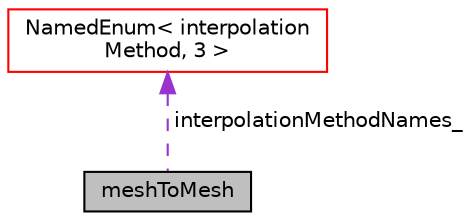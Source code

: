 digraph "meshToMesh"
{
  bgcolor="transparent";
  edge [fontname="Helvetica",fontsize="10",labelfontname="Helvetica",labelfontsize="10"];
  node [fontname="Helvetica",fontsize="10",shape=record];
  Node1 [label="meshToMesh",height=0.2,width=0.4,color="black", fillcolor="grey75", style="filled", fontcolor="black"];
  Node2 -> Node1 [dir="back",color="darkorchid3",fontsize="10",style="dashed",label=" interpolationMethodNames_" ,fontname="Helvetica"];
  Node2 [label="NamedEnum\< interpolation\lMethod, 3 \>",height=0.2,width=0.4,color="red",URL="$a01569.html"];
}
